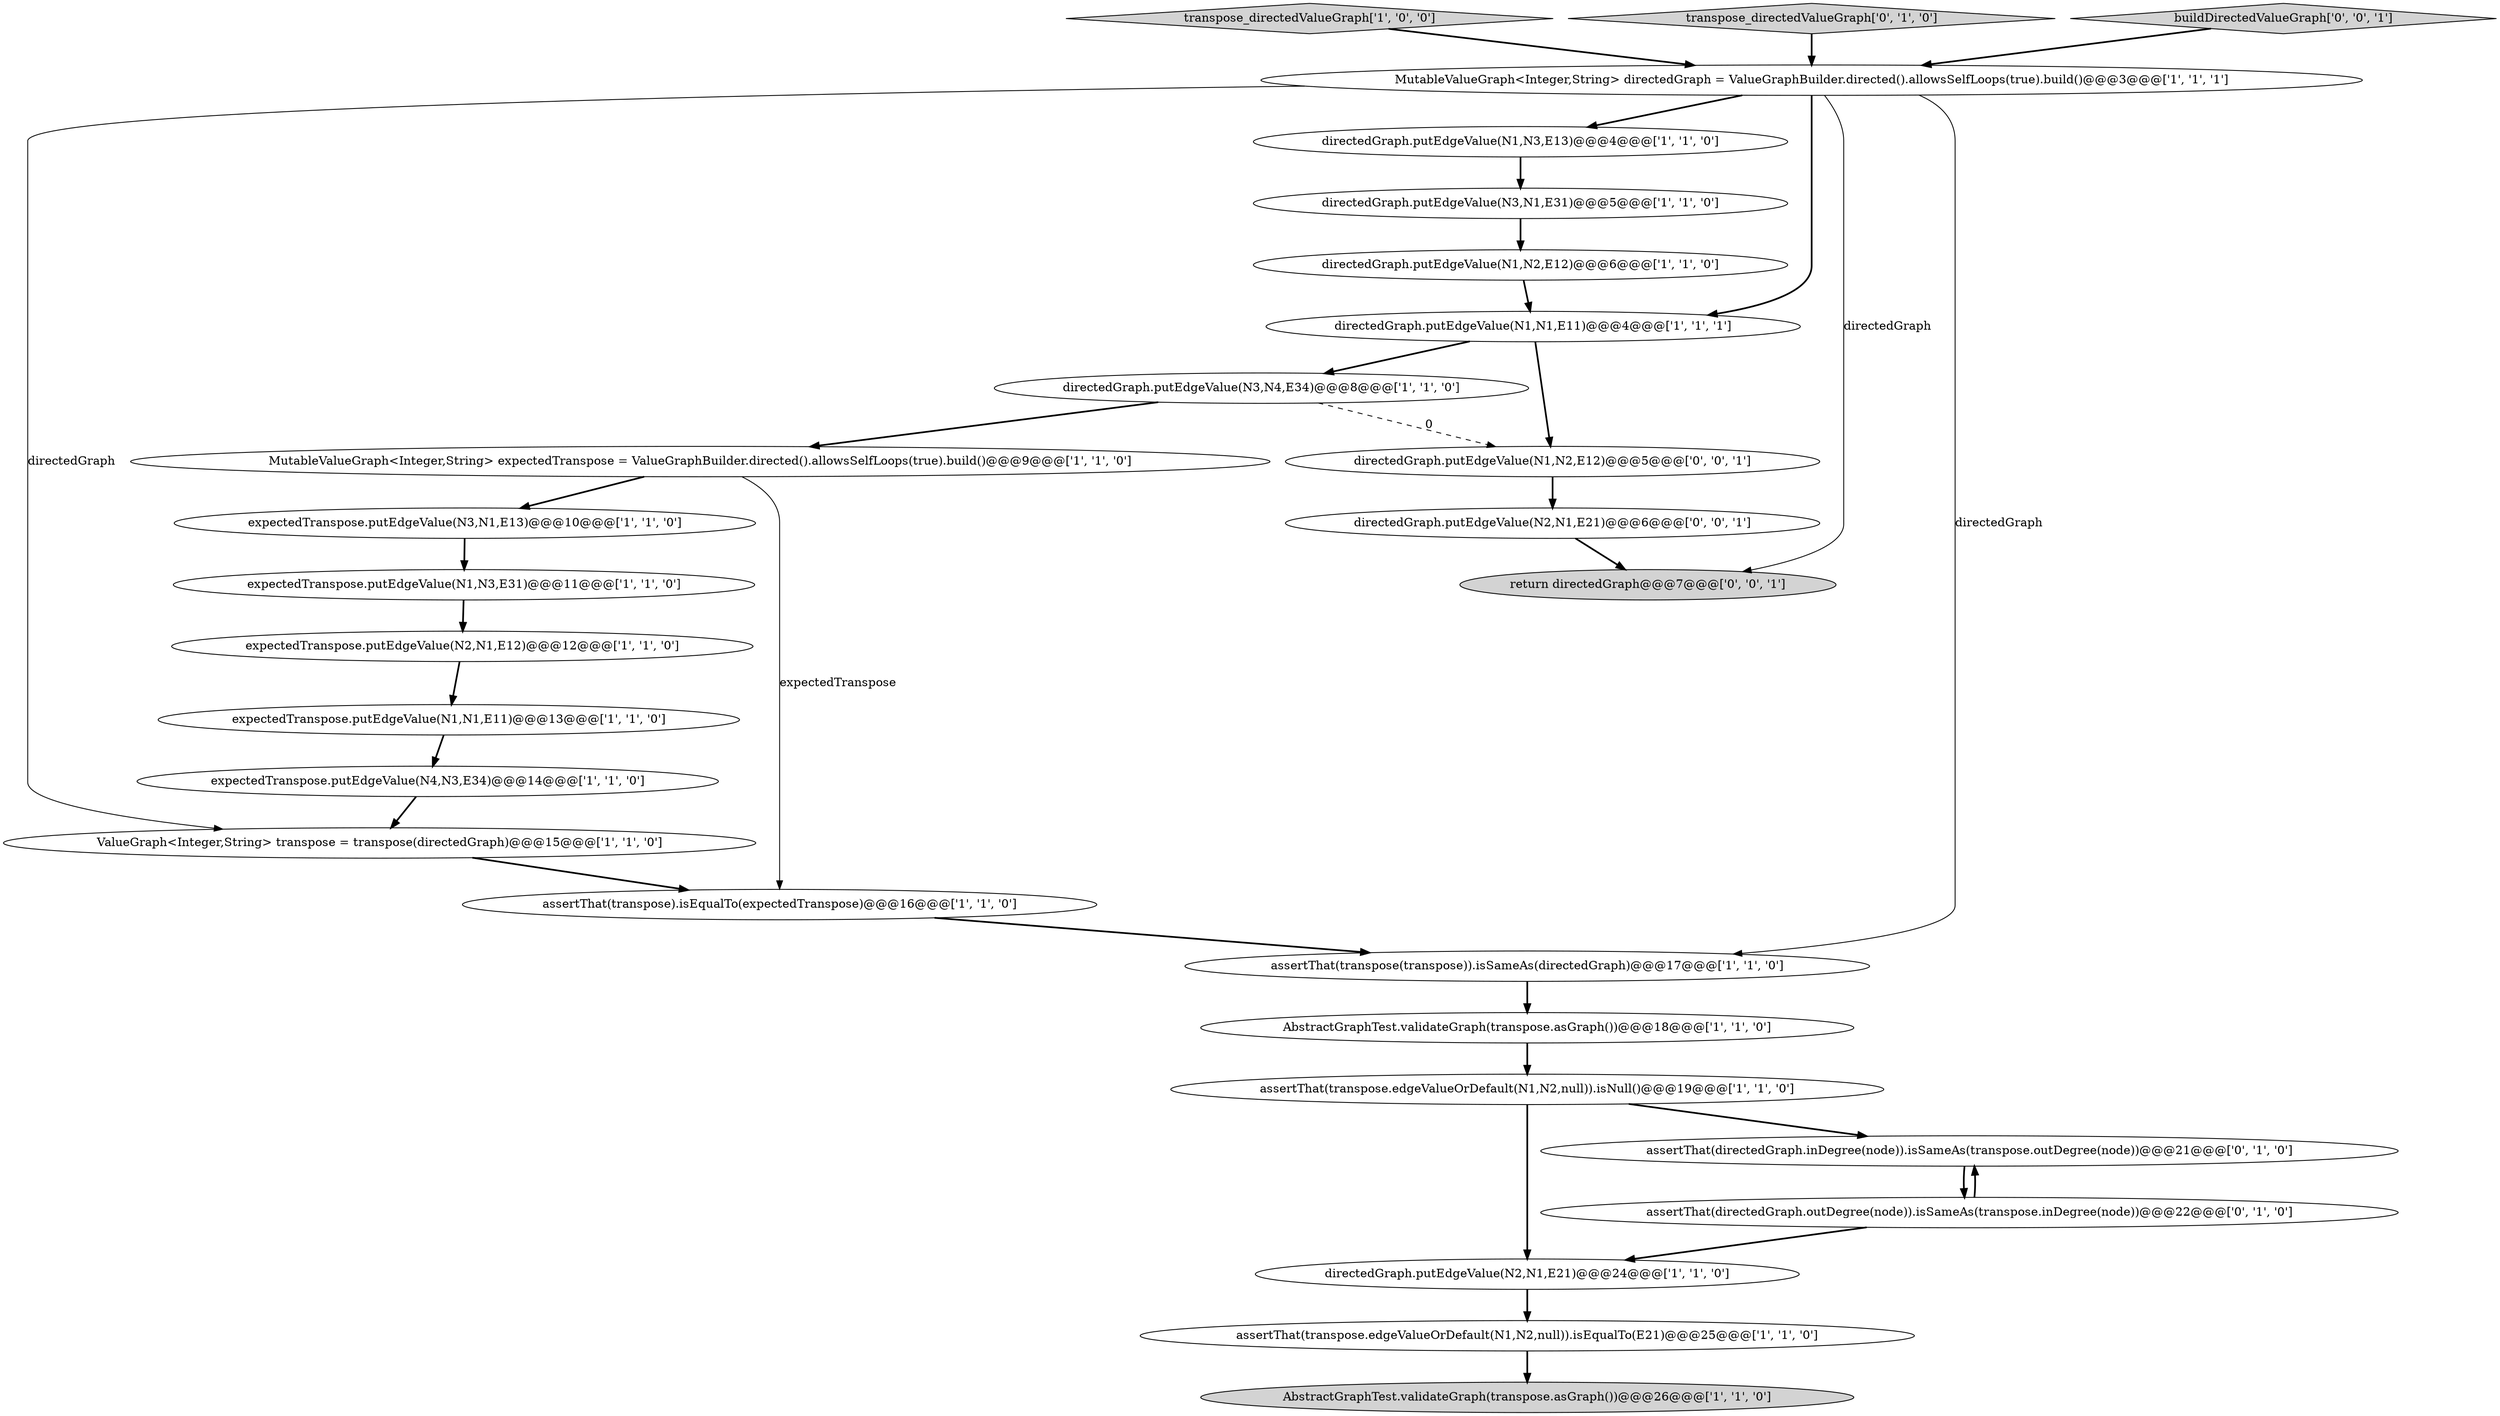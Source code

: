 digraph {
12 [style = filled, label = "ValueGraph<Integer,String> transpose = transpose(directedGraph)@@@15@@@['1', '1', '0']", fillcolor = white, shape = ellipse image = "AAA0AAABBB1BBB"];
10 [style = filled, label = "directedGraph.putEdgeValue(N1,N2,E12)@@@6@@@['1', '1', '0']", fillcolor = white, shape = ellipse image = "AAA0AAABBB1BBB"];
22 [style = filled, label = "assertThat(directedGraph.outDegree(node)).isSameAs(transpose.inDegree(node))@@@22@@@['0', '1', '0']", fillcolor = white, shape = ellipse image = "AAA1AAABBB2BBB"];
11 [style = filled, label = "assertThat(transpose).isEqualTo(expectedTranspose)@@@16@@@['1', '1', '0']", fillcolor = white, shape = ellipse image = "AAA0AAABBB1BBB"];
1 [style = filled, label = "directedGraph.putEdgeValue(N2,N1,E21)@@@24@@@['1', '1', '0']", fillcolor = white, shape = ellipse image = "AAA0AAABBB1BBB"];
20 [style = filled, label = "MutableValueGraph<Integer,String> expectedTranspose = ValueGraphBuilder.directed().allowsSelfLoops(true).build()@@@9@@@['1', '1', '0']", fillcolor = white, shape = ellipse image = "AAA0AAABBB1BBB"];
3 [style = filled, label = "AbstractGraphTest.validateGraph(transpose.asGraph())@@@26@@@['1', '1', '0']", fillcolor = lightgray, shape = ellipse image = "AAA0AAABBB1BBB"];
9 [style = filled, label = "directedGraph.putEdgeValue(N1,N3,E13)@@@4@@@['1', '1', '0']", fillcolor = white, shape = ellipse image = "AAA0AAABBB1BBB"];
0 [style = filled, label = "transpose_directedValueGraph['1', '0', '0']", fillcolor = lightgray, shape = diamond image = "AAA0AAABBB1BBB"];
8 [style = filled, label = "MutableValueGraph<Integer,String> directedGraph = ValueGraphBuilder.directed().allowsSelfLoops(true).build()@@@3@@@['1', '1', '1']", fillcolor = white, shape = ellipse image = "AAA0AAABBB1BBB"];
2 [style = filled, label = "directedGraph.putEdgeValue(N1,N1,E11)@@@4@@@['1', '1', '1']", fillcolor = white, shape = ellipse image = "AAA0AAABBB1BBB"];
4 [style = filled, label = "expectedTranspose.putEdgeValue(N3,N1,E13)@@@10@@@['1', '1', '0']", fillcolor = white, shape = ellipse image = "AAA0AAABBB1BBB"];
15 [style = filled, label = "assertThat(transpose.edgeValueOrDefault(N1,N2,null)).isNull()@@@19@@@['1', '1', '0']", fillcolor = white, shape = ellipse image = "AAA0AAABBB1BBB"];
7 [style = filled, label = "assertThat(transpose.edgeValueOrDefault(N1,N2,null)).isEqualTo(E21)@@@25@@@['1', '1', '0']", fillcolor = white, shape = ellipse image = "AAA0AAABBB1BBB"];
26 [style = filled, label = "return directedGraph@@@7@@@['0', '0', '1']", fillcolor = lightgray, shape = ellipse image = "AAA0AAABBB3BBB"];
14 [style = filled, label = "expectedTranspose.putEdgeValue(N2,N1,E12)@@@12@@@['1', '1', '0']", fillcolor = white, shape = ellipse image = "AAA0AAABBB1BBB"];
25 [style = filled, label = "directedGraph.putEdgeValue(N2,N1,E21)@@@6@@@['0', '0', '1']", fillcolor = white, shape = ellipse image = "AAA0AAABBB3BBB"];
23 [style = filled, label = "transpose_directedValueGraph['0', '1', '0']", fillcolor = lightgray, shape = diamond image = "AAA0AAABBB2BBB"];
6 [style = filled, label = "expectedTranspose.putEdgeValue(N4,N3,E34)@@@14@@@['1', '1', '0']", fillcolor = white, shape = ellipse image = "AAA0AAABBB1BBB"];
24 [style = filled, label = "directedGraph.putEdgeValue(N1,N2,E12)@@@5@@@['0', '0', '1']", fillcolor = white, shape = ellipse image = "AAA0AAABBB3BBB"];
19 [style = filled, label = "directedGraph.putEdgeValue(N3,N4,E34)@@@8@@@['1', '1', '0']", fillcolor = white, shape = ellipse image = "AAA0AAABBB1BBB"];
17 [style = filled, label = "expectedTranspose.putEdgeValue(N1,N3,E31)@@@11@@@['1', '1', '0']", fillcolor = white, shape = ellipse image = "AAA0AAABBB1BBB"];
21 [style = filled, label = "assertThat(directedGraph.inDegree(node)).isSameAs(transpose.outDegree(node))@@@21@@@['0', '1', '0']", fillcolor = white, shape = ellipse image = "AAA1AAABBB2BBB"];
16 [style = filled, label = "AbstractGraphTest.validateGraph(transpose.asGraph())@@@18@@@['1', '1', '0']", fillcolor = white, shape = ellipse image = "AAA0AAABBB1BBB"];
18 [style = filled, label = "expectedTranspose.putEdgeValue(N1,N1,E11)@@@13@@@['1', '1', '0']", fillcolor = white, shape = ellipse image = "AAA0AAABBB1BBB"];
5 [style = filled, label = "assertThat(transpose(transpose)).isSameAs(directedGraph)@@@17@@@['1', '1', '0']", fillcolor = white, shape = ellipse image = "AAA0AAABBB1BBB"];
13 [style = filled, label = "directedGraph.putEdgeValue(N3,N1,E31)@@@5@@@['1', '1', '0']", fillcolor = white, shape = ellipse image = "AAA0AAABBB1BBB"];
27 [style = filled, label = "buildDirectedValueGraph['0', '0', '1']", fillcolor = lightgray, shape = diamond image = "AAA0AAABBB3BBB"];
8->9 [style = bold, label=""];
10->2 [style = bold, label=""];
15->1 [style = bold, label=""];
14->18 [style = bold, label=""];
21->22 [style = bold, label=""];
19->20 [style = bold, label=""];
8->26 [style = solid, label="directedGraph"];
20->4 [style = bold, label=""];
25->26 [style = bold, label=""];
9->13 [style = bold, label=""];
19->24 [style = dashed, label="0"];
16->15 [style = bold, label=""];
4->17 [style = bold, label=""];
17->14 [style = bold, label=""];
0->8 [style = bold, label=""];
15->21 [style = bold, label=""];
8->12 [style = solid, label="directedGraph"];
7->3 [style = bold, label=""];
27->8 [style = bold, label=""];
2->19 [style = bold, label=""];
8->2 [style = bold, label=""];
23->8 [style = bold, label=""];
6->12 [style = bold, label=""];
2->24 [style = bold, label=""];
12->11 [style = bold, label=""];
24->25 [style = bold, label=""];
22->21 [style = bold, label=""];
20->11 [style = solid, label="expectedTranspose"];
1->7 [style = bold, label=""];
13->10 [style = bold, label=""];
8->5 [style = solid, label="directedGraph"];
22->1 [style = bold, label=""];
5->16 [style = bold, label=""];
18->6 [style = bold, label=""];
11->5 [style = bold, label=""];
}
